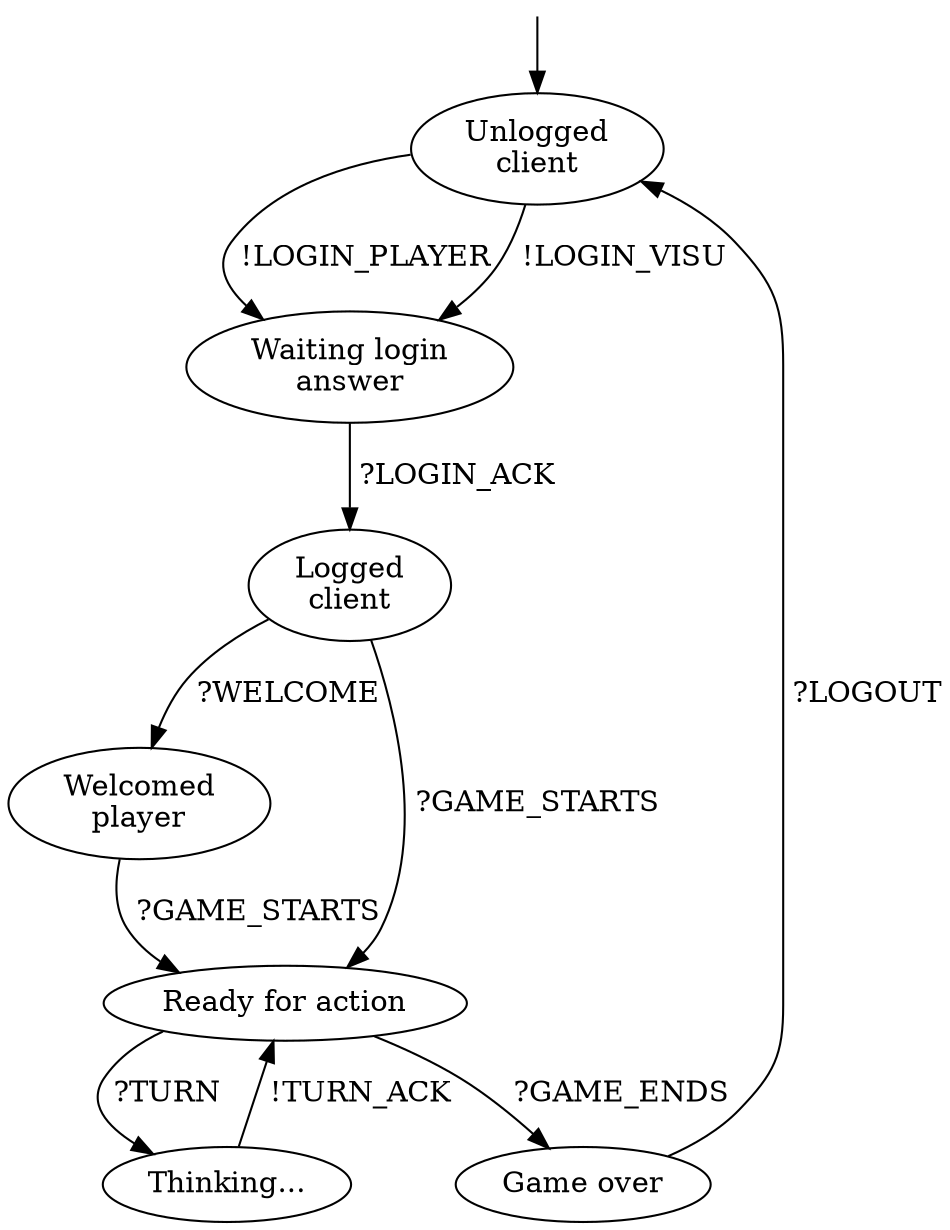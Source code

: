 digraph G
{
	nStart[shape=point,style=invis]

	n0[label="Unlogged\nclient"]
	n1[label="Waiting login\nanswer"]
	n2[label="Logged\nclient"]
	n3[label="Welcomed\nplayer"]
	n4[label="Ready for action"]
	n5[label="Thinking..."]
	n6[label="Game over"]

	nStart -> n0;
	n0 -> n1[label=" !LOGIN_PLAYER"]
	n0 -> n1[label=" !LOGIN_VISU"]
	n1 -> n2[label=" ?LOGIN_ACK"]
	n2 -> n3[label=" ?WELCOME"]
	n3 -> n4[label=" ?GAME_STARTS"]
	n2 -> n4[label=" ?GAME_STARTS"]

	n4 -> n5[label= " ?TURN  "]
	n5 -> n4[label= " !TURN_ACK"]

	n4 -> n6[label=" ?GAME_ENDS"]
	n6 -> n0[label=" ?LOGOUT"]
}